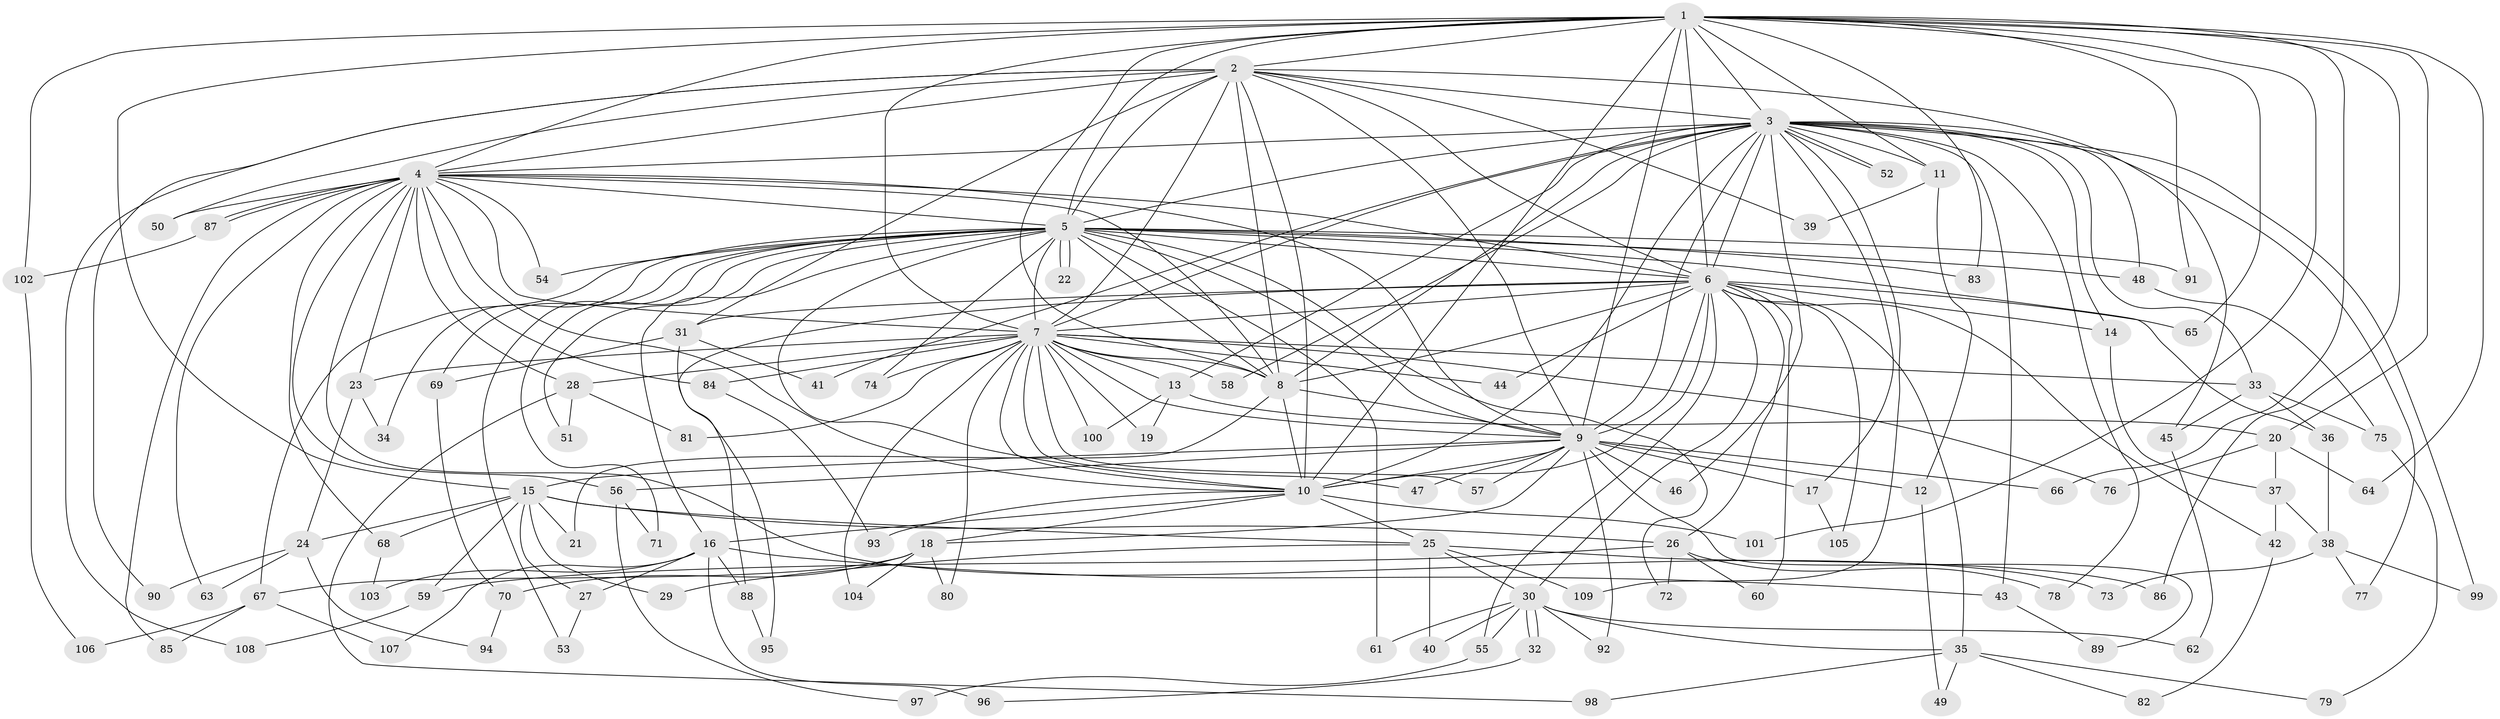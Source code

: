 // Generated by graph-tools (version 1.1) at 2025/25/03/09/25 03:25:42]
// undirected, 109 vertices, 243 edges
graph export_dot {
graph [start="1"]
  node [color=gray90,style=filled];
  1;
  2;
  3;
  4;
  5;
  6;
  7;
  8;
  9;
  10;
  11;
  12;
  13;
  14;
  15;
  16;
  17;
  18;
  19;
  20;
  21;
  22;
  23;
  24;
  25;
  26;
  27;
  28;
  29;
  30;
  31;
  32;
  33;
  34;
  35;
  36;
  37;
  38;
  39;
  40;
  41;
  42;
  43;
  44;
  45;
  46;
  47;
  48;
  49;
  50;
  51;
  52;
  53;
  54;
  55;
  56;
  57;
  58;
  59;
  60;
  61;
  62;
  63;
  64;
  65;
  66;
  67;
  68;
  69;
  70;
  71;
  72;
  73;
  74;
  75;
  76;
  77;
  78;
  79;
  80;
  81;
  82;
  83;
  84;
  85;
  86;
  87;
  88;
  89;
  90;
  91;
  92;
  93;
  94;
  95;
  96;
  97;
  98;
  99;
  100;
  101;
  102;
  103;
  104;
  105;
  106;
  107;
  108;
  109;
  1 -- 2;
  1 -- 3;
  1 -- 4;
  1 -- 5;
  1 -- 6;
  1 -- 7;
  1 -- 8;
  1 -- 9;
  1 -- 10;
  1 -- 11;
  1 -- 15;
  1 -- 20;
  1 -- 64;
  1 -- 65;
  1 -- 66;
  1 -- 83;
  1 -- 86;
  1 -- 91;
  1 -- 101;
  1 -- 102;
  2 -- 3;
  2 -- 4;
  2 -- 5;
  2 -- 6;
  2 -- 7;
  2 -- 8;
  2 -- 9;
  2 -- 10;
  2 -- 31;
  2 -- 39;
  2 -- 45;
  2 -- 50;
  2 -- 90;
  2 -- 108;
  3 -- 4;
  3 -- 5;
  3 -- 6;
  3 -- 7;
  3 -- 8;
  3 -- 9;
  3 -- 10;
  3 -- 11;
  3 -- 13;
  3 -- 14;
  3 -- 17;
  3 -- 33;
  3 -- 41;
  3 -- 43;
  3 -- 46;
  3 -- 48;
  3 -- 52;
  3 -- 52;
  3 -- 58;
  3 -- 77;
  3 -- 78;
  3 -- 99;
  3 -- 109;
  4 -- 5;
  4 -- 6;
  4 -- 7;
  4 -- 8;
  4 -- 9;
  4 -- 10;
  4 -- 23;
  4 -- 28;
  4 -- 50;
  4 -- 54;
  4 -- 56;
  4 -- 63;
  4 -- 68;
  4 -- 73;
  4 -- 84;
  4 -- 85;
  4 -- 87;
  4 -- 87;
  5 -- 6;
  5 -- 7;
  5 -- 8;
  5 -- 9;
  5 -- 10;
  5 -- 16;
  5 -- 22;
  5 -- 22;
  5 -- 34;
  5 -- 36;
  5 -- 48;
  5 -- 51;
  5 -- 53;
  5 -- 54;
  5 -- 61;
  5 -- 67;
  5 -- 69;
  5 -- 71;
  5 -- 72;
  5 -- 74;
  5 -- 83;
  5 -- 91;
  6 -- 7;
  6 -- 8;
  6 -- 9;
  6 -- 10;
  6 -- 14;
  6 -- 26;
  6 -- 30;
  6 -- 31;
  6 -- 35;
  6 -- 42;
  6 -- 44;
  6 -- 55;
  6 -- 60;
  6 -- 65;
  6 -- 88;
  6 -- 105;
  7 -- 8;
  7 -- 9;
  7 -- 10;
  7 -- 13;
  7 -- 19;
  7 -- 23;
  7 -- 28;
  7 -- 33;
  7 -- 44;
  7 -- 47;
  7 -- 57;
  7 -- 58;
  7 -- 74;
  7 -- 76;
  7 -- 80;
  7 -- 81;
  7 -- 84;
  7 -- 100;
  7 -- 104;
  8 -- 9;
  8 -- 10;
  8 -- 21;
  9 -- 10;
  9 -- 12;
  9 -- 15;
  9 -- 17;
  9 -- 18;
  9 -- 46;
  9 -- 47;
  9 -- 56;
  9 -- 57;
  9 -- 66;
  9 -- 89;
  9 -- 92;
  10 -- 16;
  10 -- 18;
  10 -- 25;
  10 -- 93;
  10 -- 101;
  11 -- 12;
  11 -- 39;
  12 -- 49;
  13 -- 19;
  13 -- 20;
  13 -- 100;
  14 -- 37;
  15 -- 21;
  15 -- 24;
  15 -- 25;
  15 -- 26;
  15 -- 27;
  15 -- 29;
  15 -- 59;
  15 -- 68;
  16 -- 27;
  16 -- 43;
  16 -- 88;
  16 -- 96;
  16 -- 103;
  16 -- 107;
  17 -- 105;
  18 -- 67;
  18 -- 70;
  18 -- 80;
  18 -- 104;
  20 -- 37;
  20 -- 64;
  20 -- 76;
  23 -- 24;
  23 -- 34;
  24 -- 63;
  24 -- 90;
  24 -- 94;
  25 -- 29;
  25 -- 30;
  25 -- 40;
  25 -- 86;
  25 -- 109;
  26 -- 59;
  26 -- 60;
  26 -- 72;
  26 -- 78;
  27 -- 53;
  28 -- 51;
  28 -- 81;
  28 -- 98;
  30 -- 32;
  30 -- 32;
  30 -- 35;
  30 -- 40;
  30 -- 55;
  30 -- 61;
  30 -- 62;
  30 -- 92;
  31 -- 41;
  31 -- 69;
  31 -- 95;
  32 -- 96;
  33 -- 36;
  33 -- 45;
  33 -- 75;
  35 -- 49;
  35 -- 79;
  35 -- 82;
  35 -- 98;
  36 -- 38;
  37 -- 38;
  37 -- 42;
  38 -- 73;
  38 -- 77;
  38 -- 99;
  42 -- 82;
  43 -- 89;
  45 -- 62;
  48 -- 75;
  55 -- 97;
  56 -- 71;
  56 -- 97;
  59 -- 108;
  67 -- 85;
  67 -- 106;
  67 -- 107;
  68 -- 103;
  69 -- 70;
  70 -- 94;
  75 -- 79;
  84 -- 93;
  87 -- 102;
  88 -- 95;
  102 -- 106;
}
